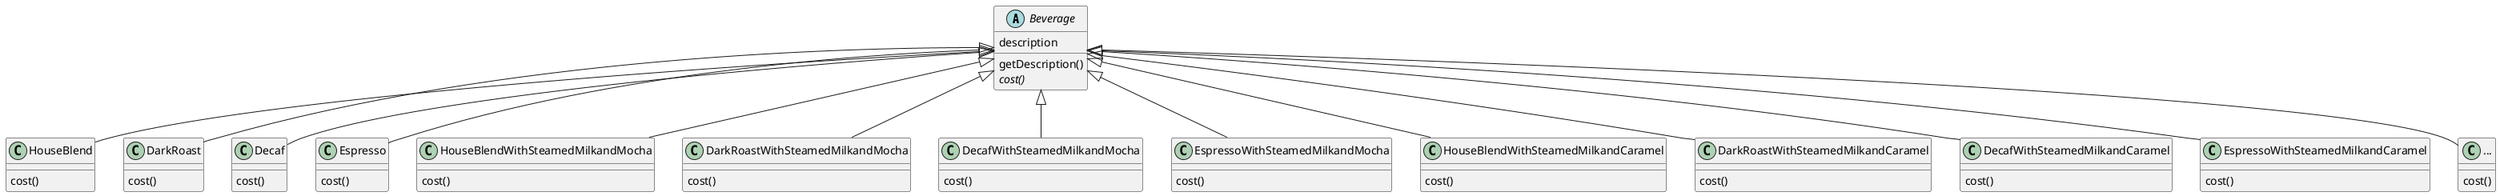 @startuml

abstract class Beverage {
	description
	getDescription()
	{abstract} cost()


}

class HouseBlend {
	cost()
}

class DarkRoast {
	cost()
}

class Decaf {
	cost()
}

class Espresso {
	cost()
}

class HouseBlendWithSteamedMilkandMocha {
	cost()
}

class DarkRoastWithSteamedMilkandMocha {
	cost()
}

class DecafWithSteamedMilkandMocha {
	cost()
}

class EspressoWithSteamedMilkandMocha {
	cost()
}

class HouseBlendWithSteamedMilkandCaramel {
	cost()
}

class DarkRoastWithSteamedMilkandCaramel {
	cost()
}

class DecafWithSteamedMilkandCaramel {
	cost()
}

class EspressoWithSteamedMilkandCaramel {
	cost()
}

class "..." as More {
	cost()
}


Beverage <|-- HouseBlend
Beverage <|-- DarkRoast
Beverage <|-- Decaf
Beverage <|-- Espresso
Beverage <|-- HouseBlendWithSteamedMilkandMocha
Beverage <|-- DarkRoastWithSteamedMilkandMocha
Beverage <|-- DecafWithSteamedMilkandMocha
Beverage <|-- EspressoWithSteamedMilkandMocha
Beverage <|-- HouseBlendWithSteamedMilkandCaramel
Beverage <|-- DarkRoastWithSteamedMilkandCaramel
Beverage <|-- DecafWithSteamedMilkandCaramel
Beverage <|-- EspressoWithSteamedMilkandCaramel
Beverage <|-- More
@enduml

